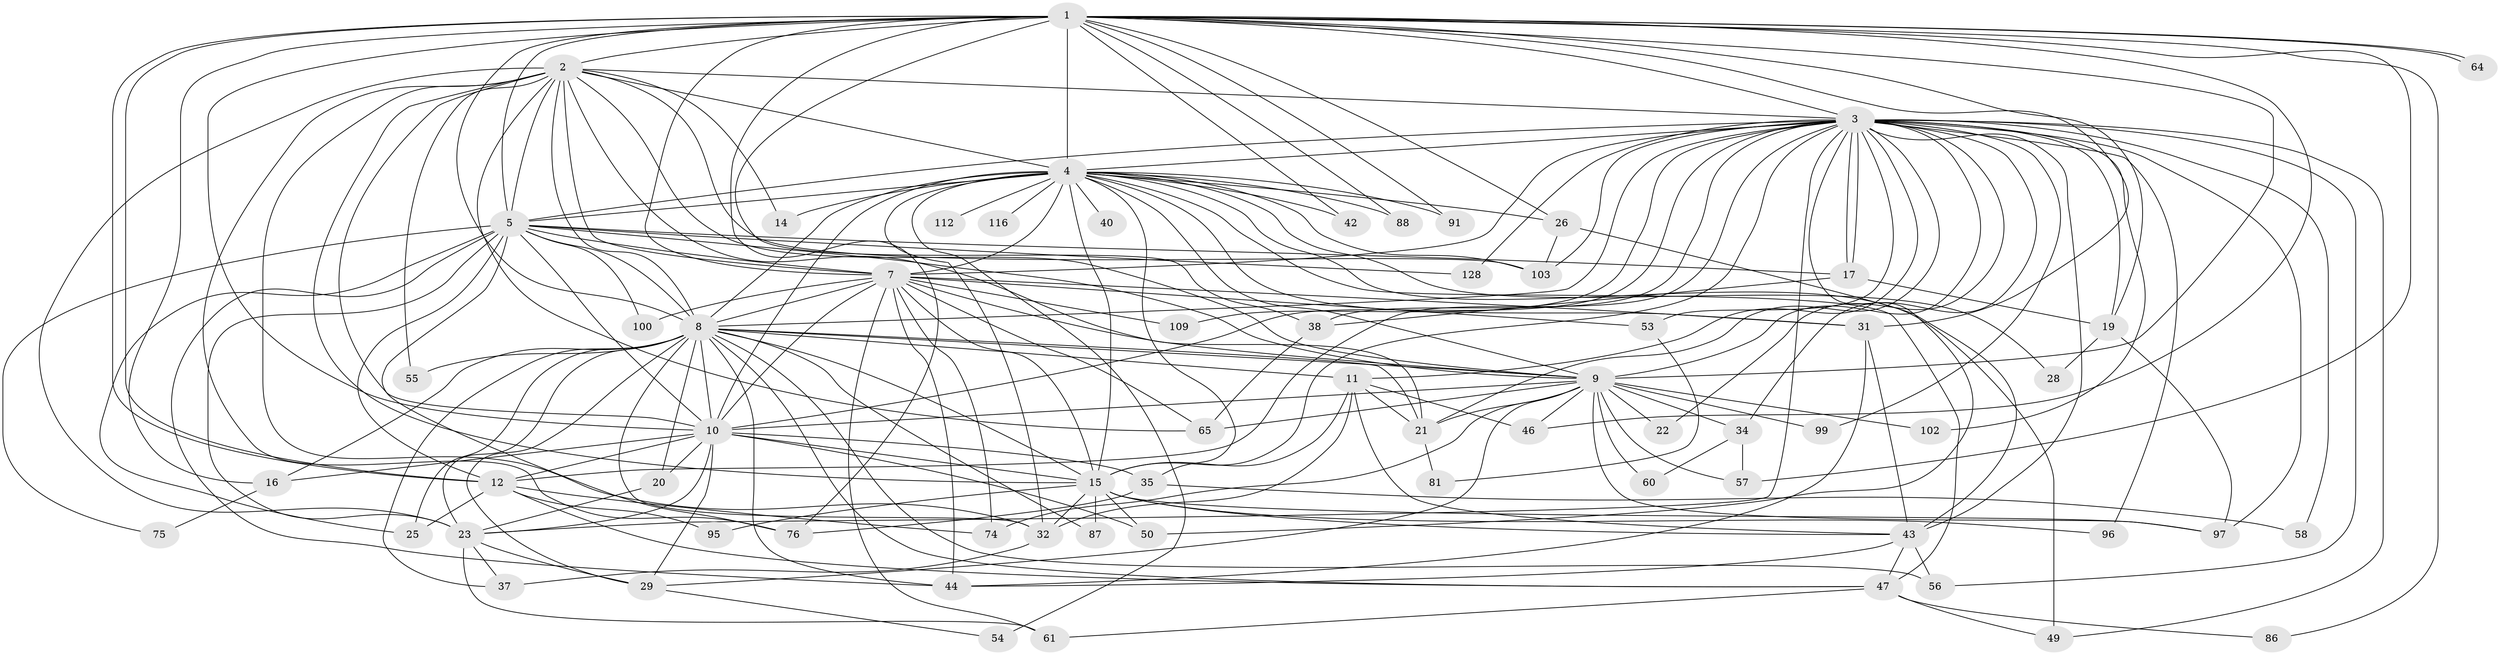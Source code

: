 // original degree distribution, {25: 0.007407407407407408, 18: 0.022222222222222223, 35: 0.007407407407407408, 16: 0.007407407407407408, 19: 0.007407407407407408, 28: 0.007407407407407408, 20: 0.007407407407407408, 21: 0.007407407407407408, 7: 0.022222222222222223, 3: 0.2, 2: 0.5111111111111111, 10: 0.007407407407407408, 4: 0.06666666666666667, 5: 0.08888888888888889, 6: 0.022222222222222223, 8: 0.007407407407407408}
// Generated by graph-tools (version 1.1) at 2025/14/03/09/25 04:14:06]
// undirected, 67 vertices, 199 edges
graph export_dot {
graph [start="1"]
  node [color=gray90,style=filled];
  1 [super="+67"];
  2 [super="+63"];
  3 [super="+94"];
  4 [super="+6"];
  5;
  7 [super="+62"];
  8 [super="+39+84+105+30+13"];
  9;
  10;
  11;
  12 [super="+18"];
  14;
  15 [super="+59+69+114+33+45+80"];
  16;
  17 [super="+24"];
  19 [super="+111"];
  20;
  21 [super="+51+70"];
  22;
  23 [super="+41+98+36"];
  25;
  26;
  28 [super="+77"];
  29;
  31 [super="+66+82"];
  32 [super="+125"];
  34 [super="+115"];
  35 [super="+122"];
  37;
  38 [super="+113+92"];
  40;
  42;
  43 [super="+79"];
  44;
  46 [super="+83"];
  47 [super="+48+71"];
  49 [super="+117"];
  50 [super="+78"];
  53;
  54 [super="+129"];
  55;
  56;
  57 [super="+85"];
  58;
  60;
  61;
  64;
  65 [super="+73"];
  74;
  75;
  76;
  81;
  86;
  87;
  88;
  91;
  95;
  96;
  97 [super="+131"];
  99;
  100;
  102;
  103 [super="+104"];
  109;
  112;
  116;
  128;
  1 -- 2;
  1 -- 3;
  1 -- 4 [weight=2];
  1 -- 5;
  1 -- 7 [weight=2];
  1 -- 8 [weight=2];
  1 -- 9;
  1 -- 10;
  1 -- 12 [weight=2];
  1 -- 12;
  1 -- 16;
  1 -- 26;
  1 -- 31;
  1 -- 42;
  1 -- 64;
  1 -- 64;
  1 -- 86;
  1 -- 88;
  1 -- 91;
  1 -- 46;
  1 -- 19 [weight=2];
  1 -- 38;
  1 -- 57;
  1 -- 76;
  2 -- 3;
  2 -- 4 [weight=2];
  2 -- 5;
  2 -- 7;
  2 -- 8;
  2 -- 9;
  2 -- 10;
  2 -- 14;
  2 -- 21;
  2 -- 55;
  2 -- 65;
  2 -- 103;
  2 -- 15;
  2 -- 23;
  2 -- 32;
  2 -- 76;
  3 -- 4 [weight=2];
  3 -- 5;
  3 -- 7;
  3 -- 8;
  3 -- 9;
  3 -- 10;
  3 -- 11;
  3 -- 15;
  3 -- 17;
  3 -- 17;
  3 -- 19;
  3 -- 21 [weight=2];
  3 -- 22;
  3 -- 34 [weight=2];
  3 -- 38;
  3 -- 43;
  3 -- 53;
  3 -- 56;
  3 -- 58;
  3 -- 96;
  3 -- 99;
  3 -- 102;
  3 -- 109;
  3 -- 128;
  3 -- 23;
  3 -- 97;
  3 -- 12;
  3 -- 103;
  3 -- 50;
  3 -- 49;
  4 -- 5 [weight=2];
  4 -- 7 [weight=2];
  4 -- 8 [weight=3];
  4 -- 9 [weight=2];
  4 -- 10 [weight=2];
  4 -- 15 [weight=4];
  4 -- 28 [weight=2];
  4 -- 54 [weight=2];
  4 -- 112 [weight=2];
  4 -- 116 [weight=2];
  4 -- 31;
  4 -- 14;
  4 -- 88;
  4 -- 26;
  4 -- 91;
  4 -- 35;
  4 -- 40;
  4 -- 42;
  4 -- 49;
  4 -- 32;
  4 -- 103;
  4 -- 47;
  5 -- 7;
  5 -- 8;
  5 -- 9;
  5 -- 10;
  5 -- 25;
  5 -- 44;
  5 -- 75;
  5 -- 76;
  5 -- 100;
  5 -- 128;
  5 -- 17;
  5 -- 12 [weight=2];
  5 -- 23;
  7 -- 8;
  7 -- 9;
  7 -- 10;
  7 -- 31;
  7 -- 53;
  7 -- 61;
  7 -- 74;
  7 -- 100;
  7 -- 109;
  7 -- 65;
  7 -- 44;
  7 -- 15;
  8 -- 9;
  8 -- 10 [weight=2];
  8 -- 11;
  8 -- 20;
  8 -- 32;
  8 -- 47;
  8 -- 55;
  8 -- 29;
  8 -- 25;
  8 -- 44;
  8 -- 21;
  8 -- 15;
  8 -- 16;
  8 -- 37;
  8 -- 87;
  8 -- 23;
  8 -- 56;
  9 -- 10;
  9 -- 22;
  9 -- 29;
  9 -- 34;
  9 -- 46;
  9 -- 57;
  9 -- 60;
  9 -- 65;
  9 -- 74;
  9 -- 97;
  9 -- 99;
  9 -- 102;
  9 -- 21;
  10 -- 16;
  10 -- 20;
  10 -- 23;
  10 -- 29;
  10 -- 35;
  10 -- 50;
  10 -- 15;
  10 -- 12;
  11 -- 32;
  11 -- 43;
  11 -- 46;
  11 -- 21;
  11 -- 15;
  12 -- 74;
  12 -- 25;
  12 -- 95;
  12 -- 47;
  15 -- 50;
  15 -- 87;
  15 -- 43;
  15 -- 32;
  15 -- 96;
  15 -- 97;
  15 -- 95;
  16 -- 75;
  17 -- 19;
  17 -- 38;
  19 -- 28;
  19 -- 97;
  20 -- 23;
  21 -- 81;
  23 -- 61;
  23 -- 37;
  23 -- 29;
  26 -- 103;
  26 -- 43;
  29 -- 54;
  31 -- 44;
  31 -- 43;
  32 -- 37;
  34 -- 57;
  34 -- 60;
  35 -- 58;
  35 -- 76;
  38 -- 65;
  43 -- 47;
  43 -- 56;
  43 -- 44;
  47 -- 49;
  47 -- 61;
  47 -- 86;
  53 -- 81;
}
